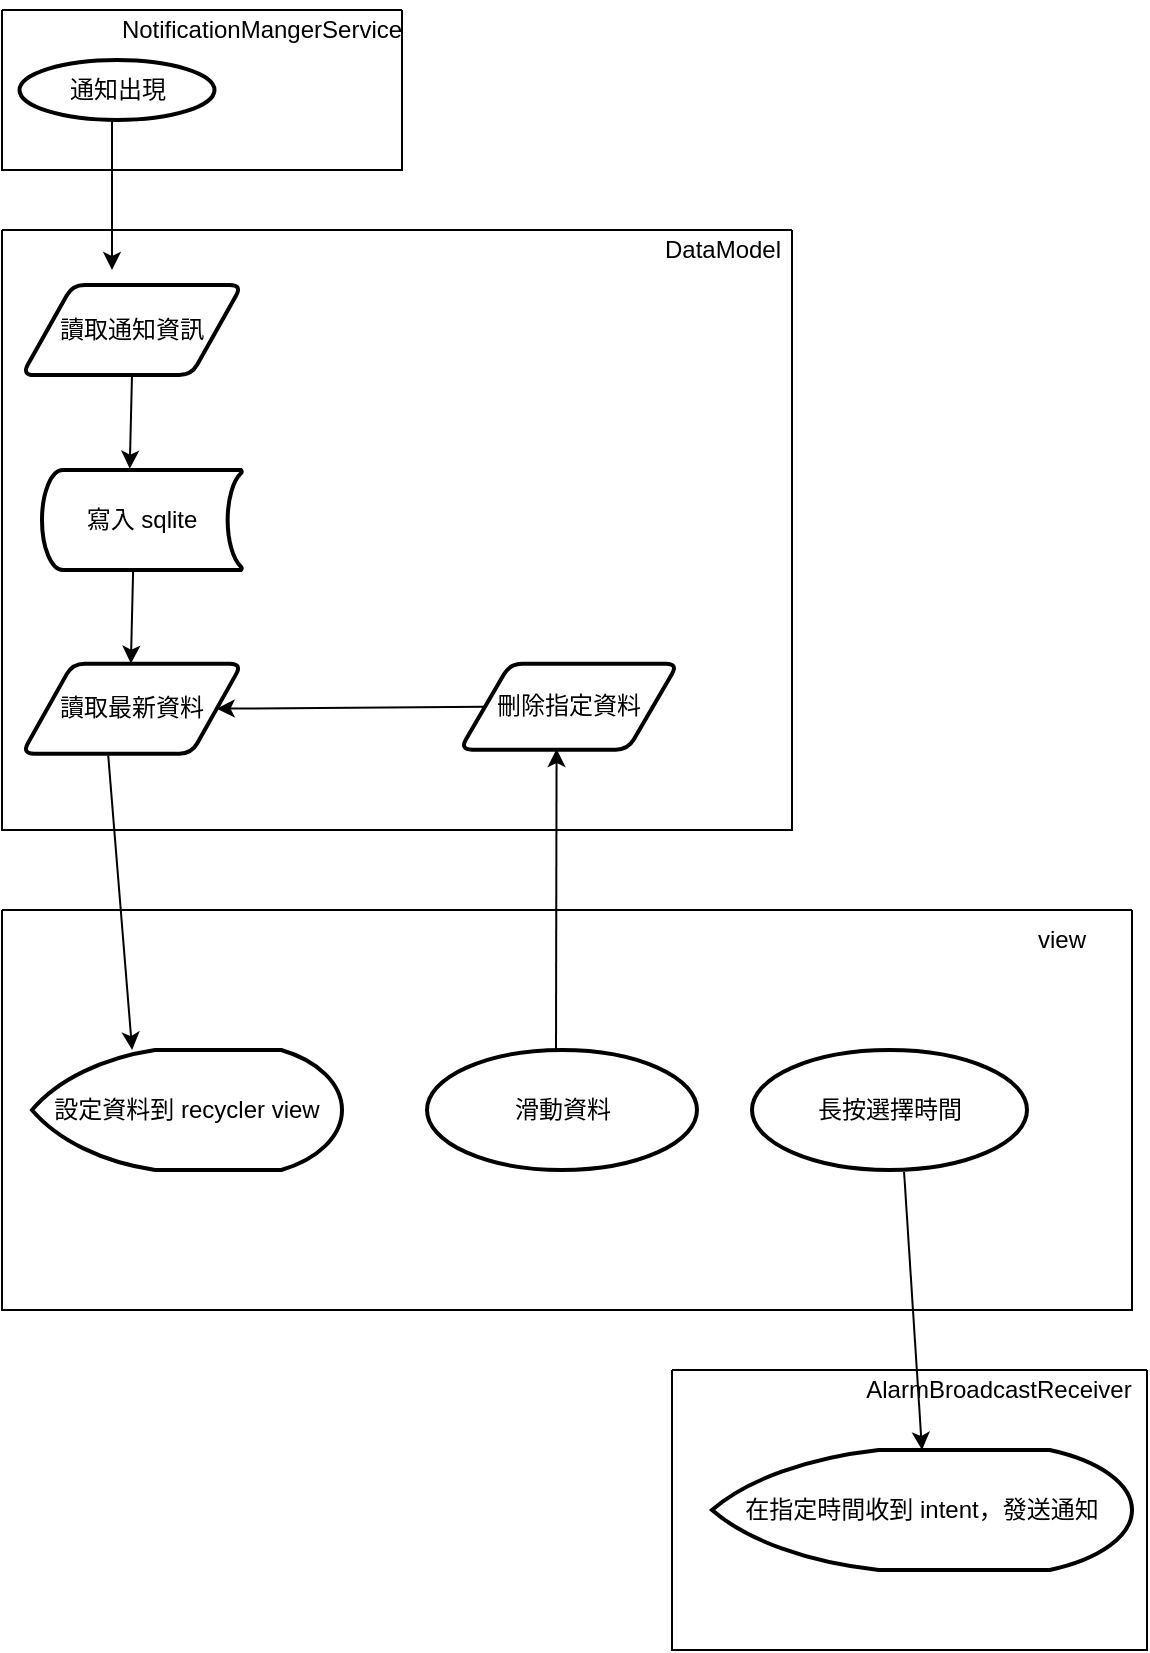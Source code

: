 <mxfile version="18.0.7" type="github">
  <diagram id="C5RBs43oDa-KdzZeNtuy" name="Page-1">
    <mxGraphModel dx="2313" dy="1885" grid="1" gridSize="10" guides="1" tooltips="1" connect="1" arrows="1" fold="1" page="1" pageScale="1" pageWidth="827" pageHeight="1169" math="0" shadow="0">
      <root>
        <mxCell id="WIyWlLk6GJQsqaUBKTNV-0" />
        <mxCell id="WIyWlLk6GJQsqaUBKTNV-1" parent="WIyWlLk6GJQsqaUBKTNV-0" />
        <mxCell id="WwHvs80juvkHAxnWsmZ6-2" value="" style="endArrow=classic;html=1;rounded=0;" parent="WIyWlLk6GJQsqaUBKTNV-1" edge="1">
          <mxGeometry width="50" height="50" relative="1" as="geometry">
            <mxPoint x="240" y="200" as="sourcePoint" />
            <mxPoint x="240" y="280" as="targetPoint" />
          </mxGeometry>
        </mxCell>
        <mxCell id="WwHvs80juvkHAxnWsmZ6-3" value="" style="swimlane;startSize=0;strokeColor=#000000;" parent="WIyWlLk6GJQsqaUBKTNV-1" vertex="1">
          <mxGeometry x="185" y="150" width="200" height="80" as="geometry" />
        </mxCell>
        <mxCell id="WwHvs80juvkHAxnWsmZ6-0" value="通知出現" style="strokeWidth=2;html=1;shape=mxgraph.flowchart.start_1;whiteSpace=wrap;" parent="WwHvs80juvkHAxnWsmZ6-3" vertex="1">
          <mxGeometry x="8.75" y="25" width="97.5" height="30" as="geometry" />
        </mxCell>
        <mxCell id="A_kqzvvvbyzWCXZmQkgb-0" value="&lt;font style=&quot;font-size: 12px;&quot;&gt;NotificationMangerService&lt;/font&gt;" style="text;html=1;strokeColor=none;fillColor=none;align=center;verticalAlign=middle;whiteSpace=wrap;rounded=0;" vertex="1" parent="WwHvs80juvkHAxnWsmZ6-3">
          <mxGeometry x="100" y="-5" width="60" height="30" as="geometry" />
        </mxCell>
        <mxCell id="A_kqzvvvbyzWCXZmQkgb-1" value="" style="swimlane;startSize=0;fontSize=12;strokeColor=#000000;" vertex="1" parent="WIyWlLk6GJQsqaUBKTNV-1">
          <mxGeometry x="185" y="260" width="395" height="300" as="geometry" />
        </mxCell>
        <mxCell id="A_kqzvvvbyzWCXZmQkgb-6" value="讀取通知資訊" style="shape=parallelogram;html=1;strokeWidth=2;perimeter=parallelogramPerimeter;whiteSpace=wrap;rounded=1;arcSize=12;size=0.23;labelBackgroundColor=#FFFFFF;fontSize=12;fontColor=#000000;" vertex="1" parent="A_kqzvvvbyzWCXZmQkgb-1">
          <mxGeometry x="10" y="27.5" width="110" height="45" as="geometry" />
        </mxCell>
        <mxCell id="A_kqzvvvbyzWCXZmQkgb-9" value="" style="endArrow=classic;html=1;rounded=0;fontSize=12;fontColor=#000000;entryX=0.431;entryY=-0.011;entryDx=0;entryDy=0;entryPerimeter=0;exitX=0.5;exitY=1;exitDx=0;exitDy=0;" edge="1" parent="A_kqzvvvbyzWCXZmQkgb-1" source="A_kqzvvvbyzWCXZmQkgb-6">
          <mxGeometry width="50" height="50" relative="1" as="geometry">
            <mxPoint x="36" y="120" as="sourcePoint" />
            <mxPoint x="63.86" y="119.34" as="targetPoint" />
          </mxGeometry>
        </mxCell>
        <mxCell id="A_kqzvvvbyzWCXZmQkgb-11" value="讀取最新資料" style="shape=parallelogram;html=1;strokeWidth=2;perimeter=parallelogramPerimeter;whiteSpace=wrap;rounded=1;arcSize=12;size=0.23;labelBackgroundColor=#FFFFFF;fontSize=12;fontColor=#000000;" vertex="1" parent="A_kqzvvvbyzWCXZmQkgb-1">
          <mxGeometry x="10" y="216.84" width="110" height="45" as="geometry" />
        </mxCell>
        <mxCell id="A_kqzvvvbyzWCXZmQkgb-12" value="" style="endArrow=classic;html=1;rounded=0;fontSize=12;fontColor=#000000;entryX=0.431;entryY=-0.011;entryDx=0;entryDy=0;entryPerimeter=0;exitX=0.5;exitY=1;exitDx=0;exitDy=0;" edge="1" parent="A_kqzvvvbyzWCXZmQkgb-1">
          <mxGeometry width="50" height="50" relative="1" as="geometry">
            <mxPoint x="65.57" y="170" as="sourcePoint" />
            <mxPoint x="64.43" y="216.84" as="targetPoint" />
          </mxGeometry>
        </mxCell>
        <mxCell id="A_kqzvvvbyzWCXZmQkgb-5" value="DataModel" style="text;html=1;align=center;verticalAlign=middle;resizable=0;points=[];autosize=1;strokeColor=none;fillColor=none;fontSize=12;fontColor=#000000;" vertex="1" parent="A_kqzvvvbyzWCXZmQkgb-1">
          <mxGeometry x="325" width="70" height="20" as="geometry" />
        </mxCell>
        <mxCell id="A_kqzvvvbyzWCXZmQkgb-19" value="寫入 sqlite" style="strokeWidth=2;html=1;shape=mxgraph.flowchart.stored_data;whiteSpace=wrap;labelBackgroundColor=#FFFFFF;fontSize=12;fontColor=#000000;" vertex="1" parent="A_kqzvvvbyzWCXZmQkgb-1">
          <mxGeometry x="20" y="120" width="100" height="50" as="geometry" />
        </mxCell>
        <mxCell id="A_kqzvvvbyzWCXZmQkgb-24" value="刪除指定資料" style="shape=parallelogram;html=1;strokeWidth=2;perimeter=parallelogramPerimeter;whiteSpace=wrap;rounded=1;arcSize=12;size=0.23;labelBackgroundColor=#FFFFFF;fontSize=12;fontColor=#000000;" vertex="1" parent="A_kqzvvvbyzWCXZmQkgb-1">
          <mxGeometry x="229" y="216.84" width="109" height="43" as="geometry" />
        </mxCell>
        <mxCell id="A_kqzvvvbyzWCXZmQkgb-26" value="" style="endArrow=classic;html=1;rounded=0;fontSize=12;fontColor=#000000;entryX=1;entryY=0.5;entryDx=0;entryDy=0;exitX=0;exitY=0.5;exitDx=0;exitDy=0;" edge="1" parent="A_kqzvvvbyzWCXZmQkgb-1" source="A_kqzvvvbyzWCXZmQkgb-24" target="A_kqzvvvbyzWCXZmQkgb-11">
          <mxGeometry width="50" height="50" relative="1" as="geometry">
            <mxPoint x="345" y="290" as="sourcePoint" />
            <mxPoint x="395" y="240" as="targetPoint" />
          </mxGeometry>
        </mxCell>
        <mxCell id="A_kqzvvvbyzWCXZmQkgb-13" value="" style="swimlane;startSize=0;labelBackgroundColor=#FFFFFF;fontSize=12;fontColor=#000000;strokeColor=#000000;" vertex="1" parent="WIyWlLk6GJQsqaUBKTNV-1">
          <mxGeometry x="185" y="600" width="565" height="200" as="geometry" />
        </mxCell>
        <mxCell id="A_kqzvvvbyzWCXZmQkgb-18" value="view" style="text;html=1;strokeColor=none;fillColor=none;align=center;verticalAlign=middle;whiteSpace=wrap;rounded=0;labelBackgroundColor=#FFFFFF;fontSize=12;fontColor=#000000;" vertex="1" parent="A_kqzvvvbyzWCXZmQkgb-13">
          <mxGeometry x="500" width="60" height="30" as="geometry" />
        </mxCell>
        <mxCell id="A_kqzvvvbyzWCXZmQkgb-20" value="設定資料到 recycler view" style="strokeWidth=2;html=1;shape=mxgraph.flowchart.display;whiteSpace=wrap;labelBackgroundColor=#FFFFFF;fontSize=12;fontColor=#000000;" vertex="1" parent="A_kqzvvvbyzWCXZmQkgb-13">
          <mxGeometry x="15" y="70" width="155" height="60" as="geometry" />
        </mxCell>
        <mxCell id="A_kqzvvvbyzWCXZmQkgb-23" value="滑動資料" style="strokeWidth=2;html=1;shape=mxgraph.flowchart.start_1;whiteSpace=wrap;labelBackgroundColor=#FFFFFF;fontSize=12;fontColor=#000000;" vertex="1" parent="A_kqzvvvbyzWCXZmQkgb-13">
          <mxGeometry x="212.5" y="70" width="135" height="60" as="geometry" />
        </mxCell>
        <mxCell id="A_kqzvvvbyzWCXZmQkgb-27" value="長按選擇時間" style="strokeWidth=2;html=1;shape=mxgraph.flowchart.start_1;whiteSpace=wrap;labelBackgroundColor=#FFFFFF;fontSize=12;fontColor=#000000;" vertex="1" parent="A_kqzvvvbyzWCXZmQkgb-13">
          <mxGeometry x="375" y="70" width="137.5" height="60" as="geometry" />
        </mxCell>
        <mxCell id="A_kqzvvvbyzWCXZmQkgb-21" value="" style="endArrow=classic;html=1;rounded=0;fontSize=12;fontColor=#000000;exitX=0.392;exitY=1.022;exitDx=0;exitDy=0;exitPerimeter=0;entryX=0.323;entryY=0;entryDx=0;entryDy=0;entryPerimeter=0;" edge="1" parent="WIyWlLk6GJQsqaUBKTNV-1" source="A_kqzvvvbyzWCXZmQkgb-11" target="A_kqzvvvbyzWCXZmQkgb-20">
          <mxGeometry width="50" height="50" relative="1" as="geometry">
            <mxPoint x="230" y="620" as="sourcePoint" />
            <mxPoint x="280" y="570" as="targetPoint" />
            <Array as="points" />
          </mxGeometry>
        </mxCell>
        <mxCell id="A_kqzvvvbyzWCXZmQkgb-25" value="" style="endArrow=classic;html=1;rounded=0;fontSize=12;fontColor=#000000;entryX=0.443;entryY=0.992;entryDx=0;entryDy=0;entryPerimeter=0;" edge="1" parent="WIyWlLk6GJQsqaUBKTNV-1" target="A_kqzvvvbyzWCXZmQkgb-24">
          <mxGeometry width="50" height="50" relative="1" as="geometry">
            <mxPoint x="462" y="670" as="sourcePoint" />
            <mxPoint x="580" y="500" as="targetPoint" />
          </mxGeometry>
        </mxCell>
        <mxCell id="A_kqzvvvbyzWCXZmQkgb-28" value="" style="swimlane;startSize=0;labelBackgroundColor=#FFFFFF;fontSize=12;fontColor=#000000;strokeColor=#000000;" vertex="1" parent="WIyWlLk6GJQsqaUBKTNV-1">
          <mxGeometry x="520" y="830" width="237.5" height="140" as="geometry" />
        </mxCell>
        <mxCell id="A_kqzvvvbyzWCXZmQkgb-30" value="AlarmBroadcastReceiver" style="text;html=1;align=center;verticalAlign=middle;resizable=0;points=[];autosize=1;strokeColor=none;fillColor=none;fontSize=12;fontColor=#000000;" vertex="1" parent="A_kqzvvvbyzWCXZmQkgb-28">
          <mxGeometry x="87.5" width="150" height="20" as="geometry" />
        </mxCell>
        <mxCell id="A_kqzvvvbyzWCXZmQkgb-31" value="在指定時間收到 intent，發送通知" style="strokeWidth=2;html=1;shape=mxgraph.flowchart.display;whiteSpace=wrap;labelBackgroundColor=#FFFFFF;fontSize=12;fontColor=#000000;" vertex="1" parent="A_kqzvvvbyzWCXZmQkgb-28">
          <mxGeometry x="20" y="40" width="210" height="60" as="geometry" />
        </mxCell>
        <mxCell id="A_kqzvvvbyzWCXZmQkgb-32" value="" style="endArrow=classic;html=1;rounded=0;fontSize=12;fontColor=#000000;exitX=0.553;exitY=1.017;exitDx=0;exitDy=0;exitPerimeter=0;entryX=0.5;entryY=0;entryDx=0;entryDy=0;entryPerimeter=0;" edge="1" parent="WIyWlLk6GJQsqaUBKTNV-1" source="A_kqzvvvbyzWCXZmQkgb-27" target="A_kqzvvvbyzWCXZmQkgb-31">
          <mxGeometry width="50" height="50" relative="1" as="geometry">
            <mxPoint x="500" y="910" as="sourcePoint" />
            <mxPoint x="550" y="860" as="targetPoint" />
          </mxGeometry>
        </mxCell>
      </root>
    </mxGraphModel>
  </diagram>
</mxfile>
